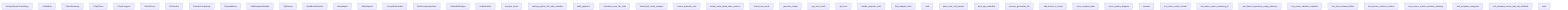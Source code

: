 graph TD
    src_handlers_tools_AnalyzeDeepContextArgs[AnalyzeDeepContextArgs]
    src_services_deep_context_AstModule[AstModule]
    src_unified_protocol_service_ChurnSummary[ChurnSummary]
    src_demo_adapters_cli_CliApiTrace[CliApiTrace]
    src_services_git_clone_CloneProgress[CloneProgress]
    src_services_code_intelligence_DefectScore[DefectScore]
    src_services_context_FileContext[FileContext]
    src_services_complexity_FunctionComplexity[FunctionComplexity]
    src_services_context_GroupedItems[GroupedItems]
    src_unified_protocol_adapters_http_HttpResponseBuilder[HttpResponseBuilder]
    src_unified_protocol_adapters_http_HttpServer[HttpServer]
    src_demo_export_MarkdownExporter[MarkdownExporter]
    src_unified_protocol_adapters_mcp_McpAdapter[McpAdapter]
    src_models_mcp_McpRequest[McpRequest]
    src_models_mcp_PromptGetParams[PromptGetParams]
    src_services_ast_rust_RustComplexityVisitor[RustComplexityVisitor]
    src_services_unified_ast_engine_UnifiedAstEngine[UnifiedAstEngine]
    src_services_code_intelligence_UnifiedCache[UnifiedCache]
    src_services_deep_context_analyze_churn[analyze_churn]
    src_services_ast_python_analyze_python_file_with_classifier[analyze_python_file_with_classifier]
    src_services_context_build_gitignore[build_gitignore]
    src_cli_mod_calculate_terse_file_risks[calculate_terse_file_risks]
    src_cli_mod_format_full_churn_analysis[format_full_churn_analysis]
    src_cli_mod_format_makefile_sarif[format_makefile_sarif]
    src_cli_mod_format_terse_dead_code_metrics[format_terse_dead_code_metrics]
    src_cli_mod_format_tree_node[format_tree_node]
    src_demo_mod_generate_output[generate_output]
    src_demo_assets_get_asset_hash[get_asset_hash]
    src_services_git_clone[git_clone]
    src_handlers_tools_handle_template_tools[handle_template_tools]
    src_tests_http_adapter_tests[http_adapter_tests]
    src_services_mod[mod]
    src_handlers_tools_parse_tool_call_params[parse_tool_call_params]
    src_demo_mod_print_api_metadata[print_api_metadata]
    src_tests_claude_code_e2e_process_generated_file[process_generated_file]
    src_unified_protocol_adapters_cli_satd_format_to_string[satd_format_to_string]
    src_demo_server_serve_analysis_data[serve_analysis_data]
    src_demo_server_serve_system_diagram[serve_system_diagram]
    src_lib_services[services]
    src_tests_additional_coverage_test_churn_output_format[test_churn_output_format]
    src_tests_demo_comprehensive_tests_test_demo_report_rendering_cli[test_demo_report_rendering_cli]
    src_tests_demo_comprehensive_tests_test_detect_repository_empty_directory[test_detect_repository_empty_directory]
    src_tests_deep_context_tests_test_enum_variants_complete[test_enum_variants_complete]
    src_tests_cli_comprehensive_tests_test_list_command_filters[test_list_command_filters]
    src_tests_unified_protocol_tests_test_service_metrics_creation[test_service_metrics_creation]
    src_tests_unified_protocol_tests_test_service_metrics_duration_tracking[test_service_metrics_duration_tracking]
    src_tests_template_resources_test_template_categories[test_template_categories]
    src_tests_lib_test_template_server_trait_via_methods[test_template_server_trait_via_methods]
    src_unified_protocol_mod_tests[tests]


%% Graph Statistics:
%% Nodes: 1498
%% Edges: 36